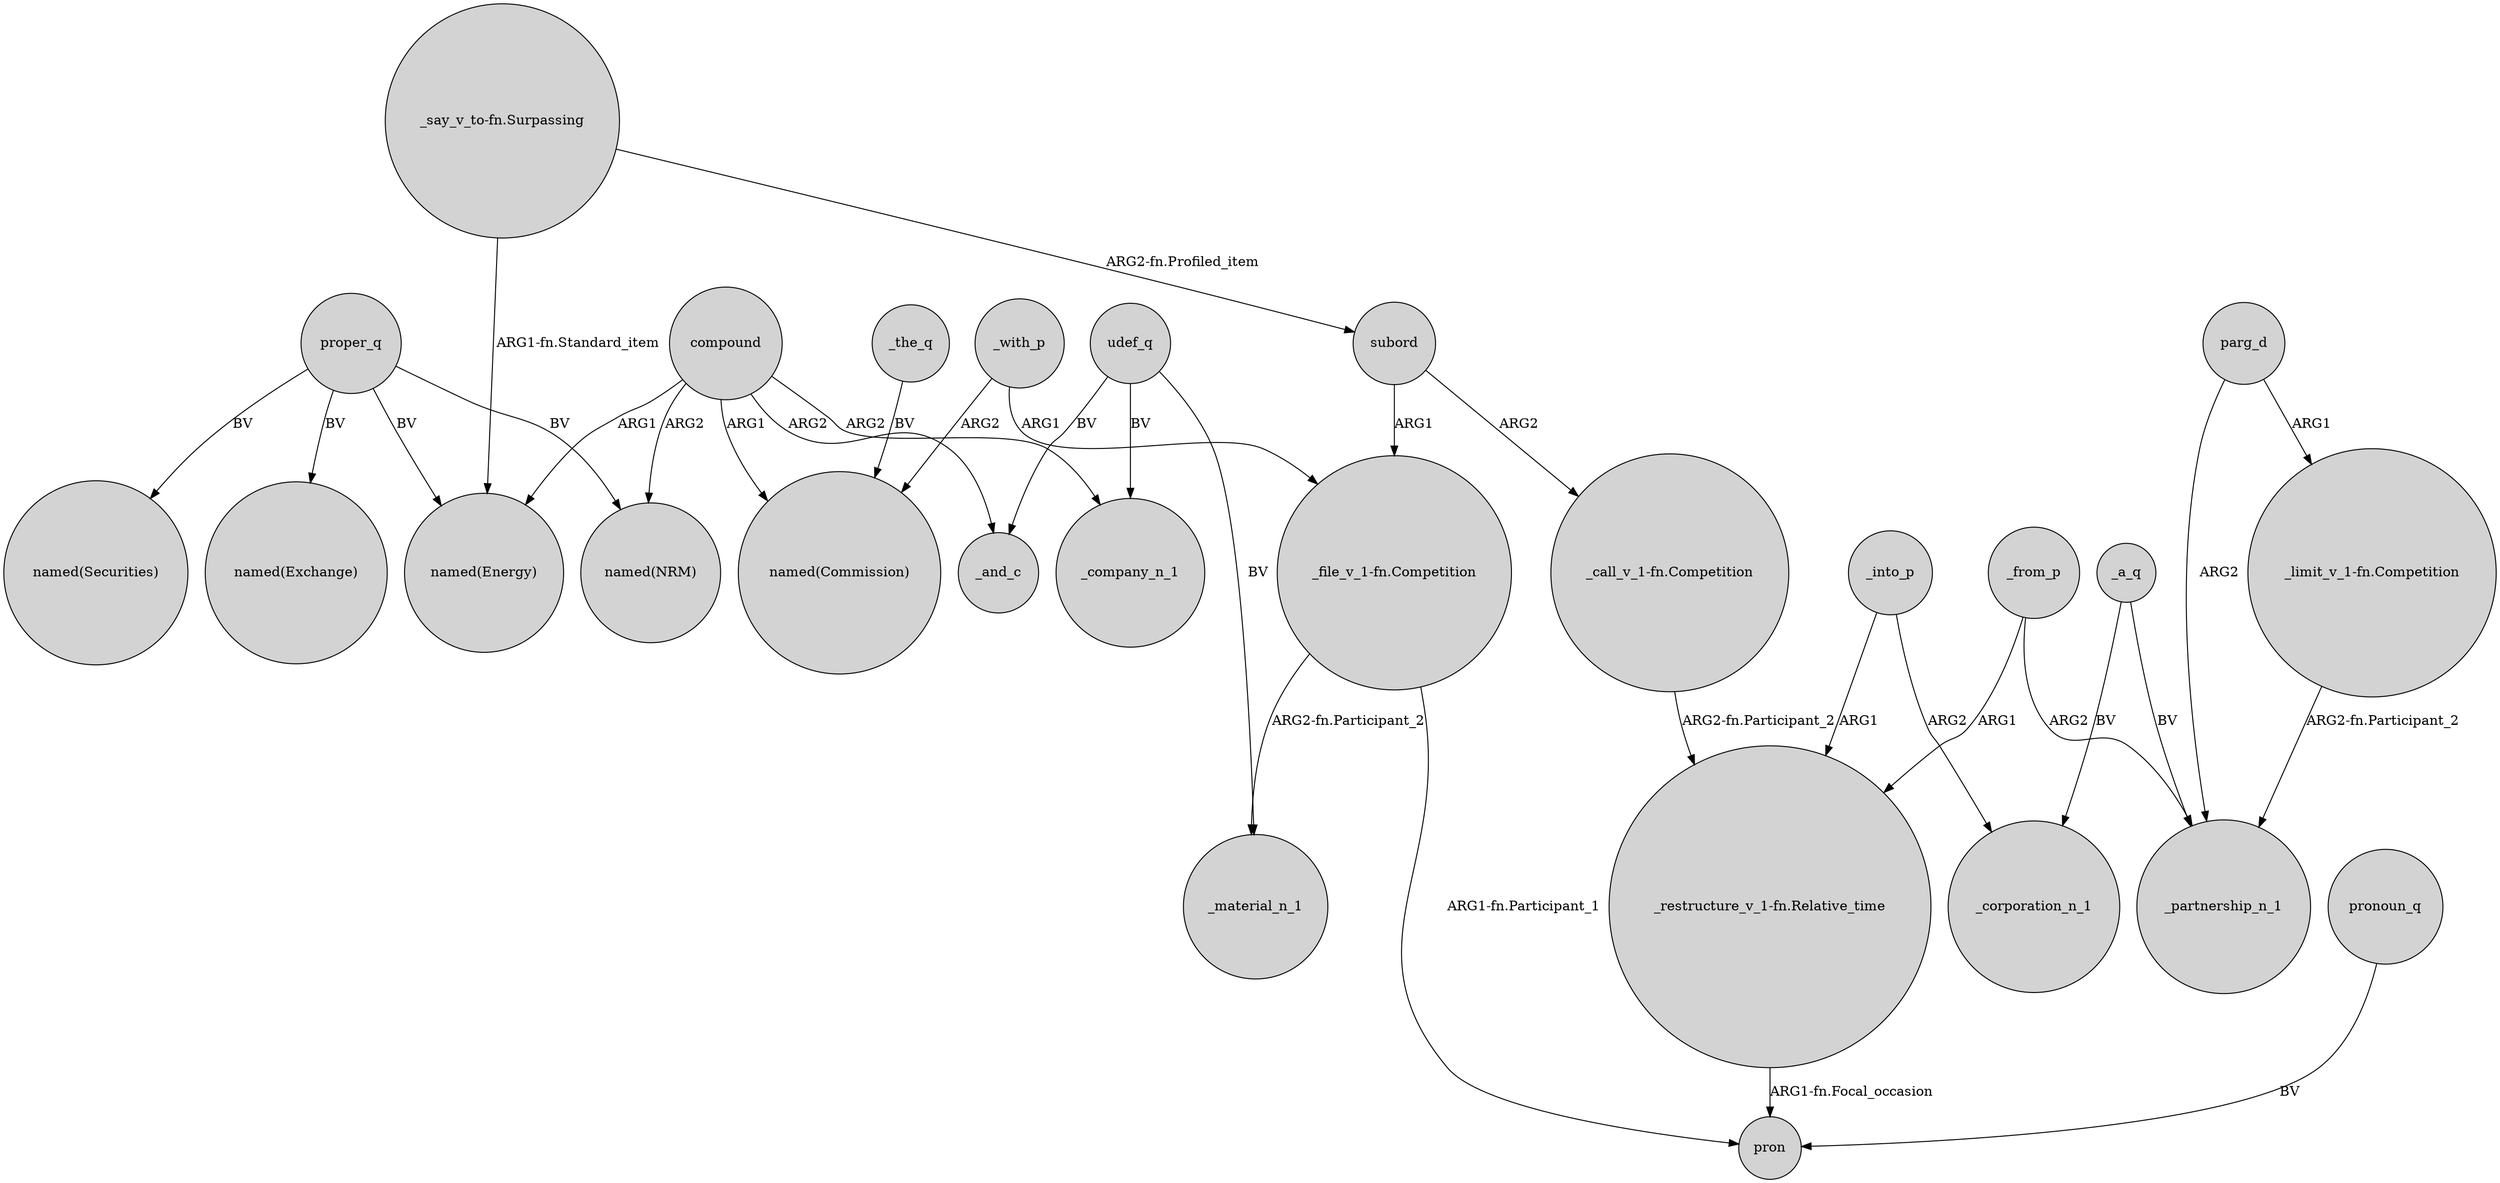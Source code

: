 digraph {
	node [shape=circle style=filled]
	proper_q -> "named(NRM)" [label=BV]
	compound -> "named(Commission)" [label=ARG1]
	parg_d -> _partnership_n_1 [label=ARG2]
	proper_q -> "named(Securities)" [label=BV]
	subord -> "_call_v_1-fn.Competition" [label=ARG2]
	udef_q -> _material_n_1 [label=BV]
	compound -> _company_n_1 [label=ARG2]
	udef_q -> _company_n_1 [label=BV]
	_into_p -> _corporation_n_1 [label=ARG2]
	subord -> "_file_v_1-fn.Competition" [label=ARG1]
	compound -> "named(Energy)" [label=ARG1]
	"_file_v_1-fn.Competition" -> _material_n_1 [label="ARG2-fn.Participant_2"]
	udef_q -> _and_c [label=BV]
	proper_q -> "named(Exchange)" [label=BV]
	_into_p -> "_restructure_v_1-fn.Relative_time" [label=ARG1]
	"_call_v_1-fn.Competition" -> "_restructure_v_1-fn.Relative_time" [label="ARG2-fn.Participant_2"]
	compound -> _and_c [label=ARG2]
	_a_q -> _partnership_n_1 [label=BV]
	"_say_v_to-fn.Surpassing" -> "named(Energy)" [label="ARG1-fn.Standard_item"]
	_a_q -> _corporation_n_1 [label=BV]
	_the_q -> "named(Commission)" [label=BV]
	pronoun_q -> pron [label=BV]
	_with_p -> "named(Commission)" [label=ARG2]
	"_file_v_1-fn.Competition" -> pron [label="ARG1-fn.Participant_1"]
	"_limit_v_1-fn.Competition" -> _partnership_n_1 [label="ARG2-fn.Participant_2"]
	_from_p -> "_restructure_v_1-fn.Relative_time" [label=ARG1]
	"_say_v_to-fn.Surpassing" -> subord [label="ARG2-fn.Profiled_item"]
	parg_d -> "_limit_v_1-fn.Competition" [label=ARG1]
	_from_p -> _partnership_n_1 [label=ARG2]
	"_restructure_v_1-fn.Relative_time" -> pron [label="ARG1-fn.Focal_occasion"]
	compound -> "named(NRM)" [label=ARG2]
	proper_q -> "named(Energy)" [label=BV]
	_with_p -> "_file_v_1-fn.Competition" [label=ARG1]
}
